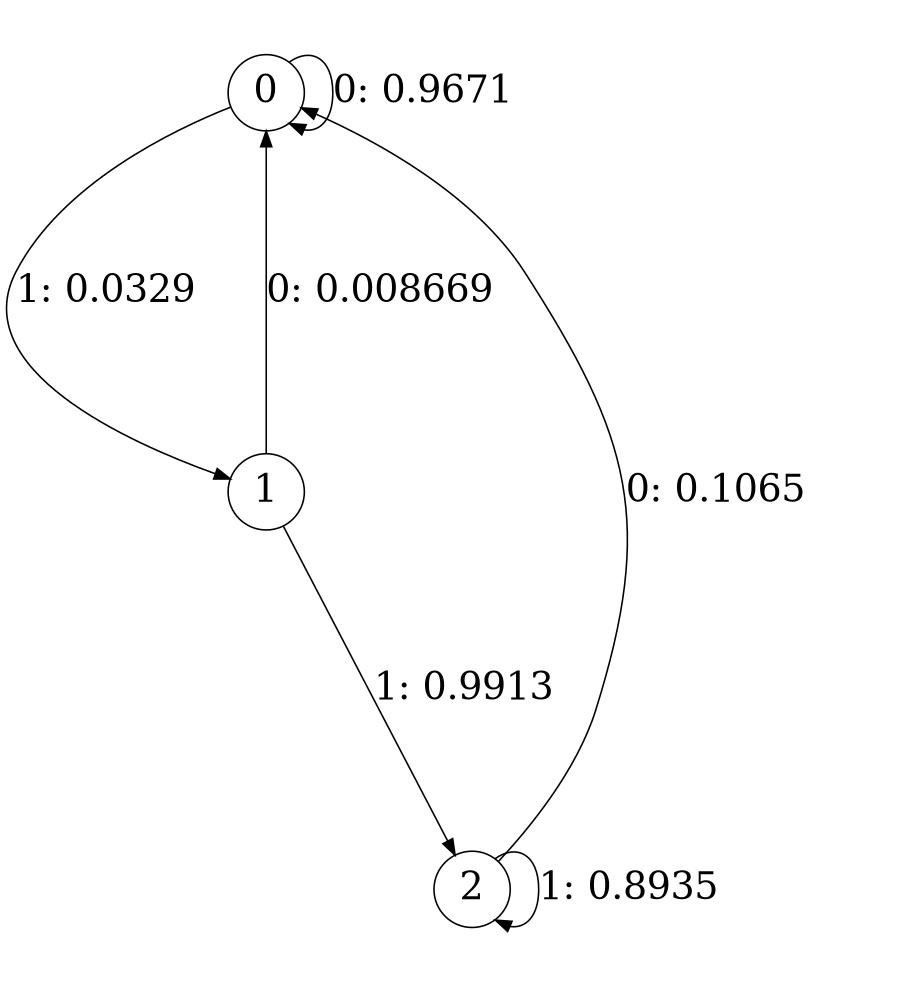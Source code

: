 digraph "ch4_both_grouped_df_L2" {
size = "6,8.5";
ratio = "fill";
node [shape = circle];
node [fontsize = 24];
edge [fontsize = 24];
0 -> 0 [label = "0: 0.9671   "];
0 -> 1 [label = "1: 0.0329   "];
1 -> 0 [label = "0: 0.008669  "];
1 -> 2 [label = "1: 0.9913   "];
2 -> 0 [label = "0: 0.1065   "];
2 -> 2 [label = "1: 0.8935   "];
}